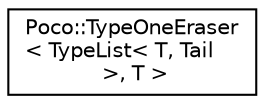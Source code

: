 digraph "Graphical Class Hierarchy"
{
 // LATEX_PDF_SIZE
  edge [fontname="Helvetica",fontsize="10",labelfontname="Helvetica",labelfontsize="10"];
  node [fontname="Helvetica",fontsize="10",shape=record];
  rankdir="LR";
  Node0 [label="Poco::TypeOneEraser\l\< TypeList\< T, Tail\l \>, T \>",height=0.2,width=0.4,color="black", fillcolor="white", style="filled",URL="$structPoco_1_1TypeOneEraser_3_01TypeList_3_01T_00_01Tail_01_4_00_01T_01_4.html",tooltip=" "];
}
